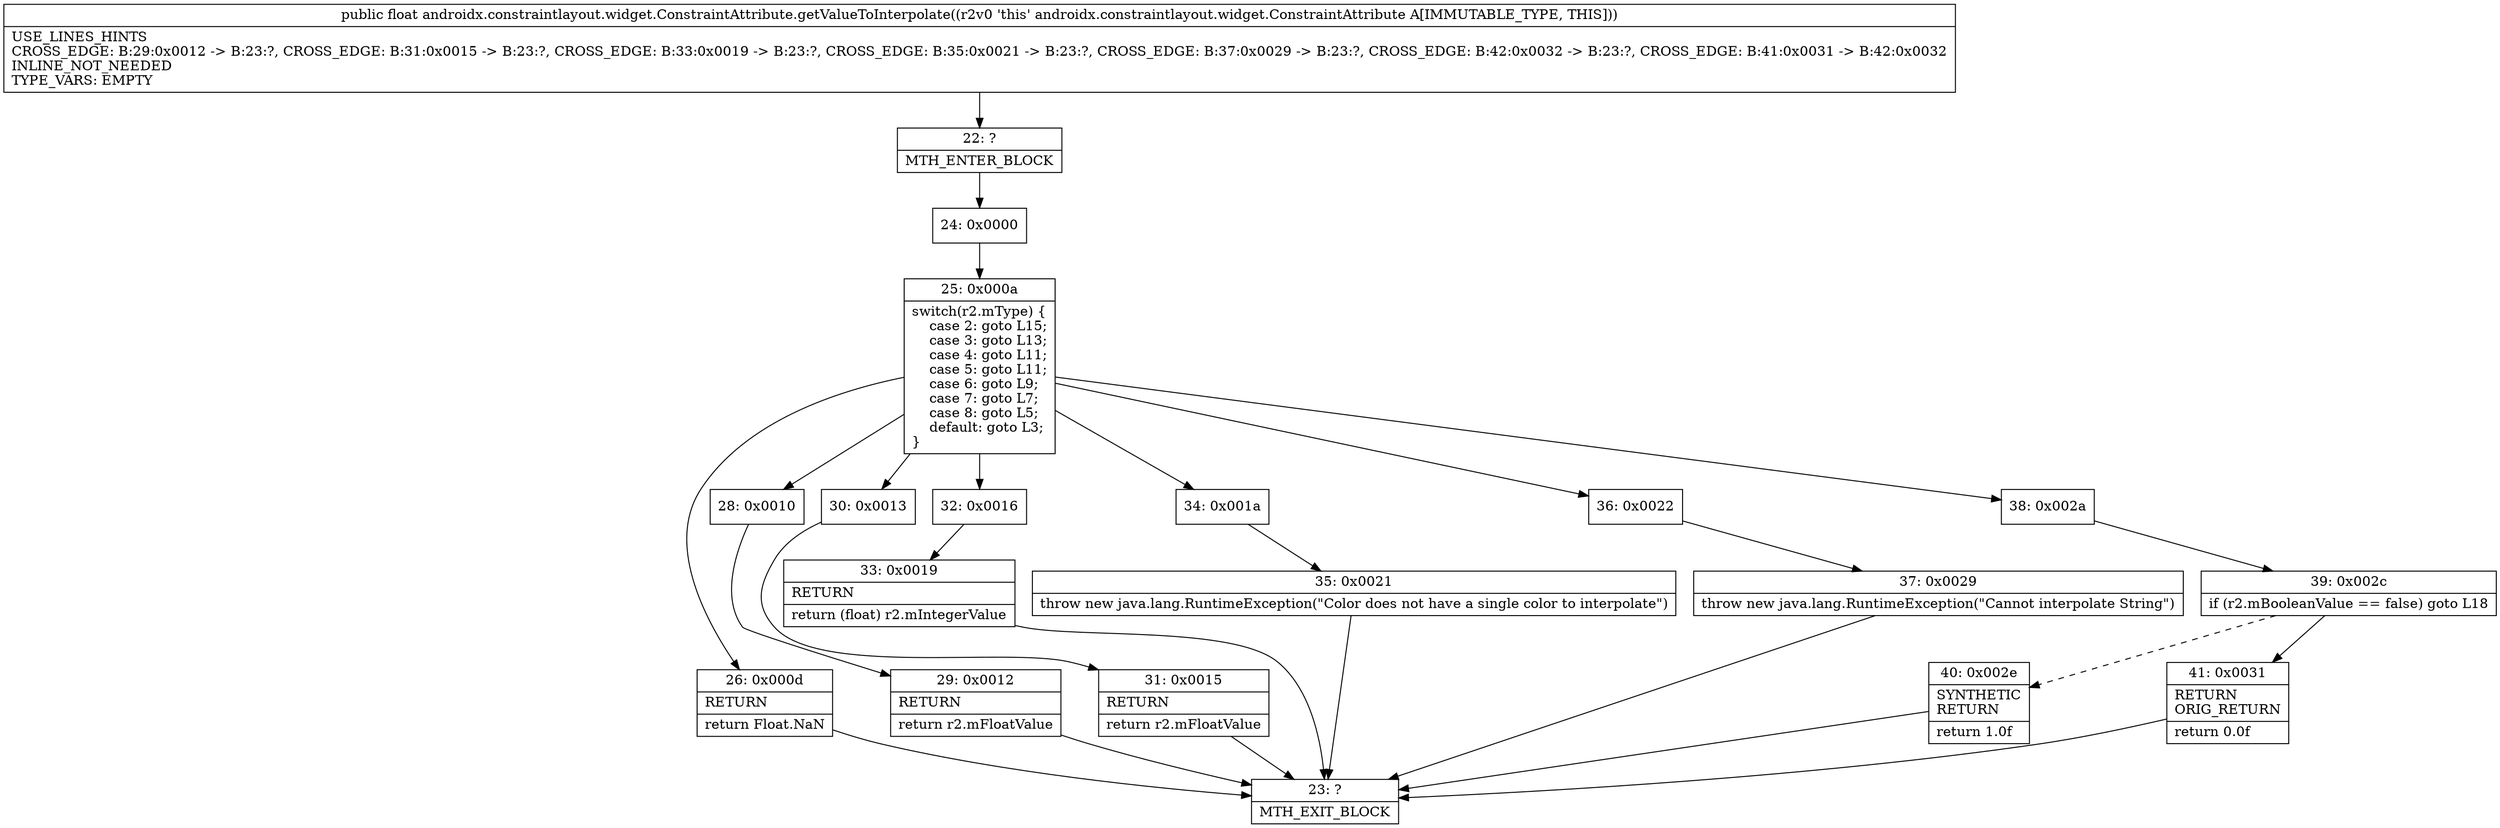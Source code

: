 digraph "CFG forandroidx.constraintlayout.widget.ConstraintAttribute.getValueToInterpolate()F" {
Node_22 [shape=record,label="{22\:\ ?|MTH_ENTER_BLOCK\l}"];
Node_24 [shape=record,label="{24\:\ 0x0000}"];
Node_25 [shape=record,label="{25\:\ 0x000a|switch(r2.mType) \{\l    case 2: goto L15;\l    case 3: goto L13;\l    case 4: goto L11;\l    case 5: goto L11;\l    case 6: goto L9;\l    case 7: goto L7;\l    case 8: goto L5;\l    default: goto L3;\l\}\l}"];
Node_26 [shape=record,label="{26\:\ 0x000d|RETURN\l|return Float.NaN\l}"];
Node_23 [shape=record,label="{23\:\ ?|MTH_EXIT_BLOCK\l}"];
Node_28 [shape=record,label="{28\:\ 0x0010}"];
Node_29 [shape=record,label="{29\:\ 0x0012|RETURN\l|return r2.mFloatValue\l}"];
Node_30 [shape=record,label="{30\:\ 0x0013}"];
Node_31 [shape=record,label="{31\:\ 0x0015|RETURN\l|return r2.mFloatValue\l}"];
Node_32 [shape=record,label="{32\:\ 0x0016}"];
Node_33 [shape=record,label="{33\:\ 0x0019|RETURN\l|return (float) r2.mIntegerValue\l}"];
Node_34 [shape=record,label="{34\:\ 0x001a}"];
Node_35 [shape=record,label="{35\:\ 0x0021|throw new java.lang.RuntimeException(\"Color does not have a single color to interpolate\")\l}"];
Node_36 [shape=record,label="{36\:\ 0x0022}"];
Node_37 [shape=record,label="{37\:\ 0x0029|throw new java.lang.RuntimeException(\"Cannot interpolate String\")\l}"];
Node_38 [shape=record,label="{38\:\ 0x002a}"];
Node_39 [shape=record,label="{39\:\ 0x002c|if (r2.mBooleanValue == false) goto L18\l}"];
Node_40 [shape=record,label="{40\:\ 0x002e|SYNTHETIC\lRETURN\l|return 1.0f\l}"];
Node_41 [shape=record,label="{41\:\ 0x0031|RETURN\lORIG_RETURN\l|return 0.0f\l}"];
MethodNode[shape=record,label="{public float androidx.constraintlayout.widget.ConstraintAttribute.getValueToInterpolate((r2v0 'this' androidx.constraintlayout.widget.ConstraintAttribute A[IMMUTABLE_TYPE, THIS]))  | USE_LINES_HINTS\lCROSS_EDGE: B:29:0x0012 \-\> B:23:?, CROSS_EDGE: B:31:0x0015 \-\> B:23:?, CROSS_EDGE: B:33:0x0019 \-\> B:23:?, CROSS_EDGE: B:35:0x0021 \-\> B:23:?, CROSS_EDGE: B:37:0x0029 \-\> B:23:?, CROSS_EDGE: B:42:0x0032 \-\> B:23:?, CROSS_EDGE: B:41:0x0031 \-\> B:42:0x0032\lINLINE_NOT_NEEDED\lTYPE_VARS: EMPTY\l}"];
MethodNode -> Node_22;Node_22 -> Node_24;
Node_24 -> Node_25;
Node_25 -> Node_26;
Node_25 -> Node_28;
Node_25 -> Node_30;
Node_25 -> Node_32;
Node_25 -> Node_34;
Node_25 -> Node_36;
Node_25 -> Node_38;
Node_26 -> Node_23;
Node_28 -> Node_29;
Node_29 -> Node_23;
Node_30 -> Node_31;
Node_31 -> Node_23;
Node_32 -> Node_33;
Node_33 -> Node_23;
Node_34 -> Node_35;
Node_35 -> Node_23;
Node_36 -> Node_37;
Node_37 -> Node_23;
Node_38 -> Node_39;
Node_39 -> Node_40[style=dashed];
Node_39 -> Node_41;
Node_40 -> Node_23;
Node_41 -> Node_23;
}

